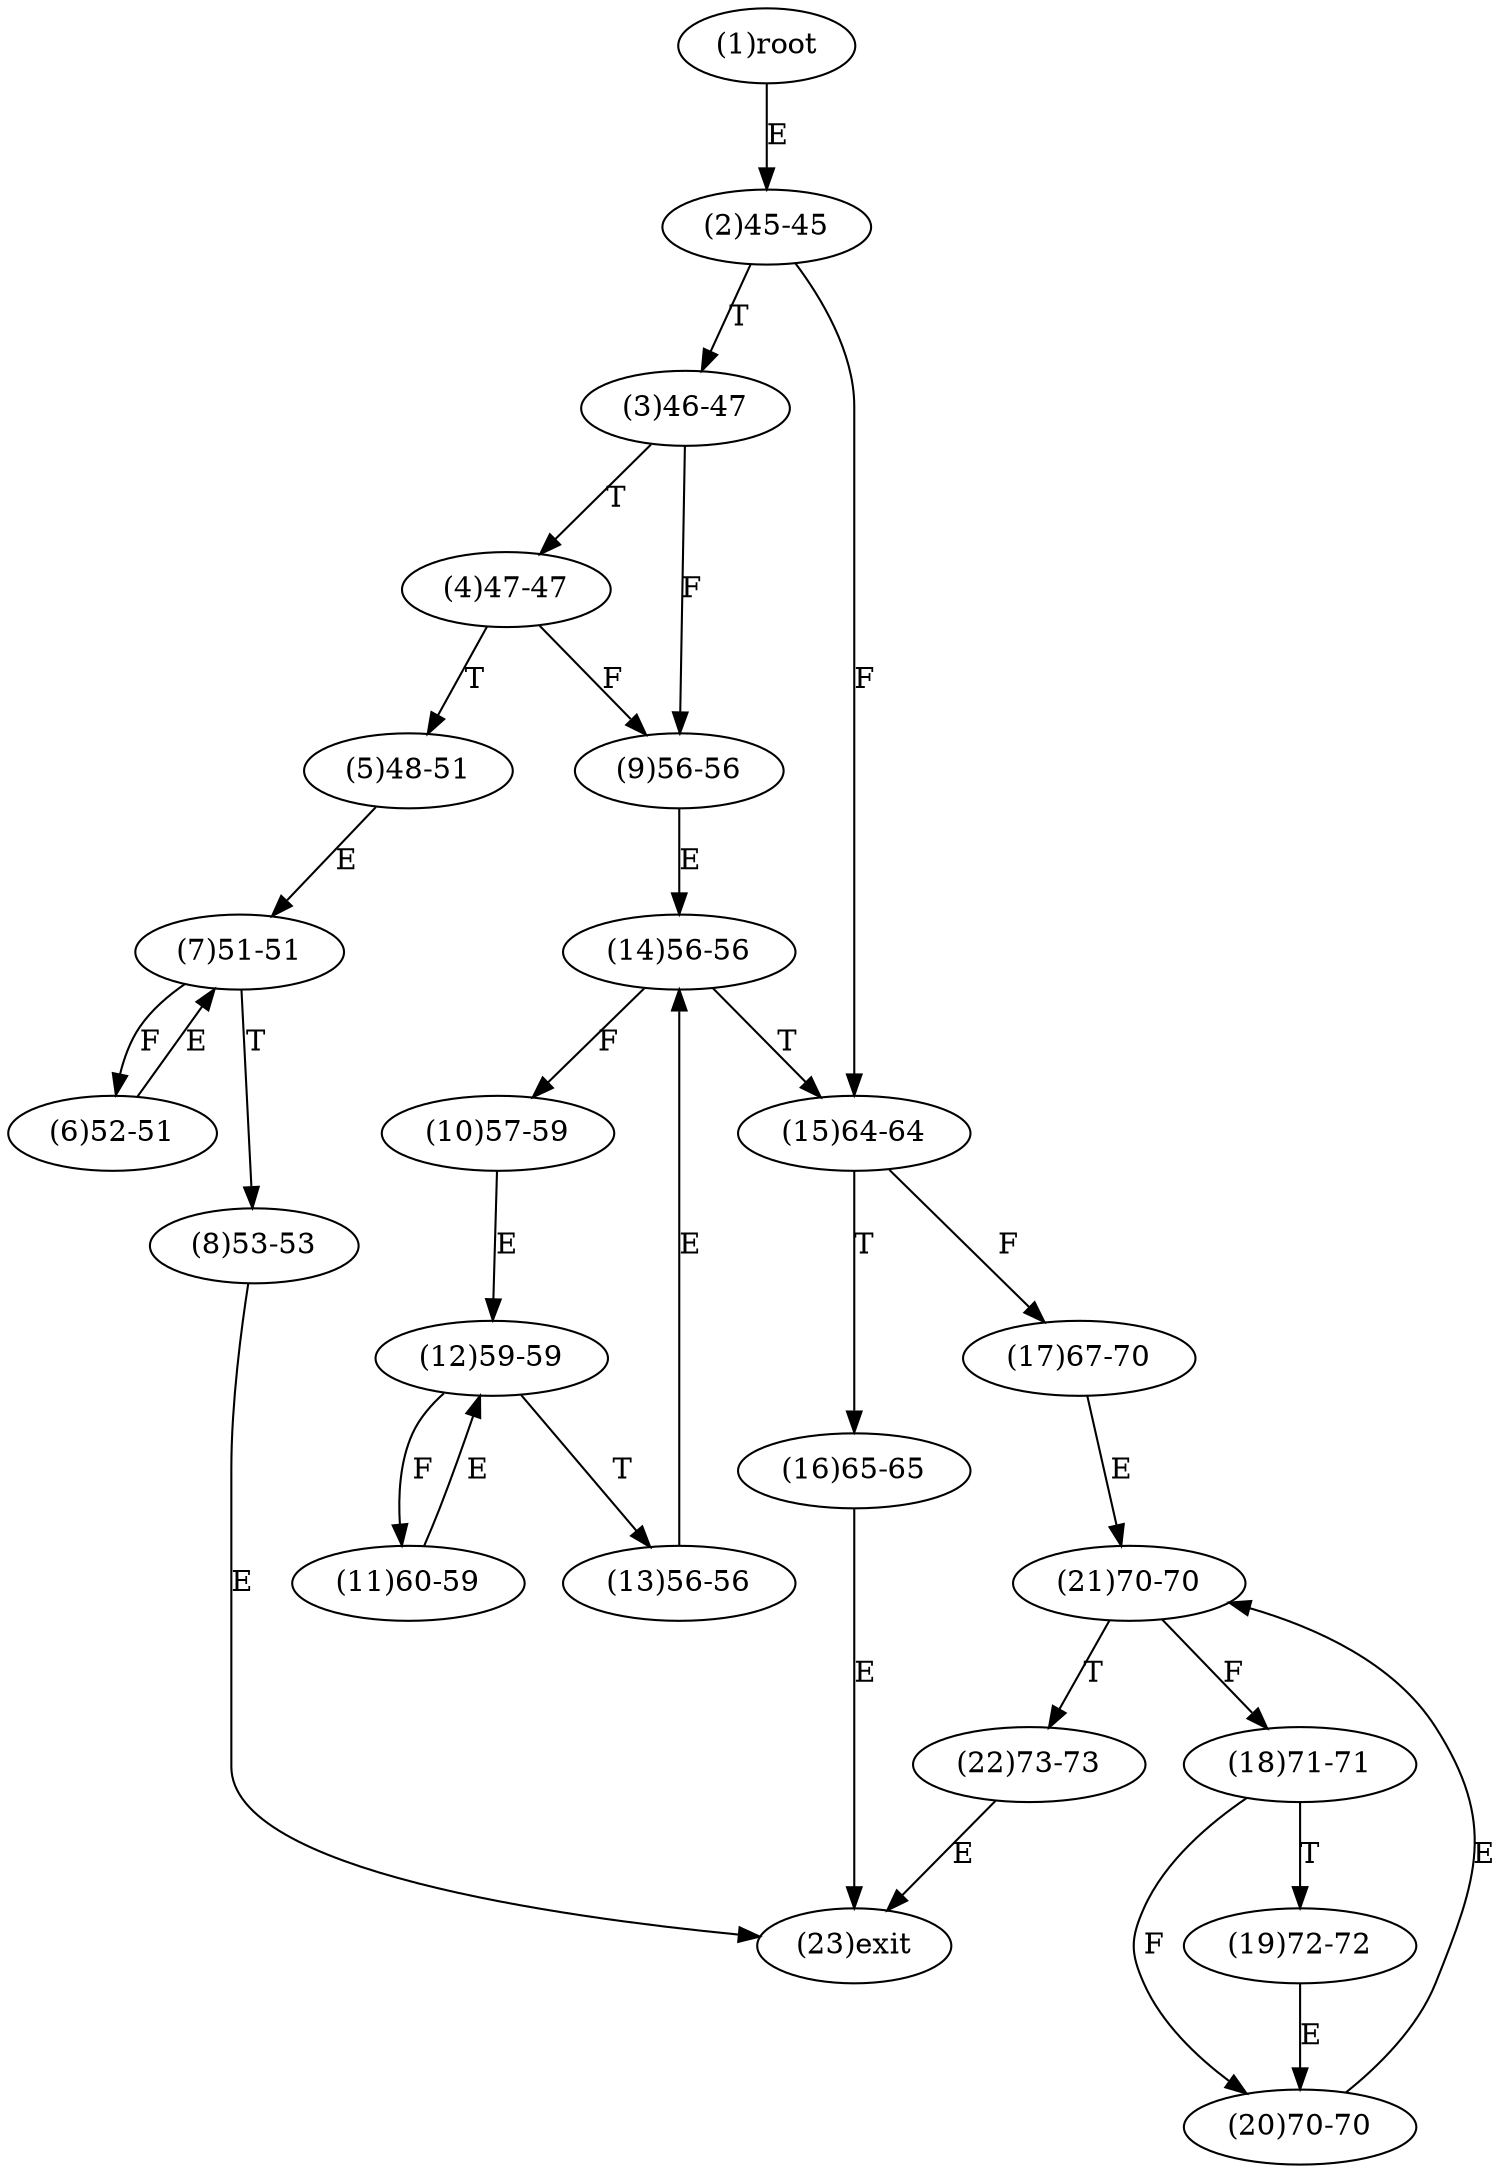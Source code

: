 digraph "" { 
1[ label="(1)root"];
2[ label="(2)45-45"];
3[ label="(3)46-47"];
4[ label="(4)47-47"];
5[ label="(5)48-51"];
6[ label="(6)52-51"];
7[ label="(7)51-51"];
8[ label="(8)53-53"];
9[ label="(9)56-56"];
10[ label="(10)57-59"];
11[ label="(11)60-59"];
12[ label="(12)59-59"];
13[ label="(13)56-56"];
14[ label="(14)56-56"];
15[ label="(15)64-64"];
17[ label="(17)67-70"];
16[ label="(16)65-65"];
19[ label="(19)72-72"];
18[ label="(18)71-71"];
21[ label="(21)70-70"];
20[ label="(20)70-70"];
23[ label="(23)exit"];
22[ label="(22)73-73"];
1->2[ label="E"];
2->15[ label="F"];
2->3[ label="T"];
3->9[ label="F"];
3->4[ label="T"];
4->9[ label="F"];
4->5[ label="T"];
5->7[ label="E"];
6->7[ label="E"];
7->6[ label="F"];
7->8[ label="T"];
8->23[ label="E"];
9->14[ label="E"];
10->12[ label="E"];
11->12[ label="E"];
12->11[ label="F"];
12->13[ label="T"];
13->14[ label="E"];
14->10[ label="F"];
14->15[ label="T"];
15->17[ label="F"];
15->16[ label="T"];
16->23[ label="E"];
17->21[ label="E"];
18->20[ label="F"];
18->19[ label="T"];
19->20[ label="E"];
20->21[ label="E"];
21->18[ label="F"];
21->22[ label="T"];
22->23[ label="E"];
}